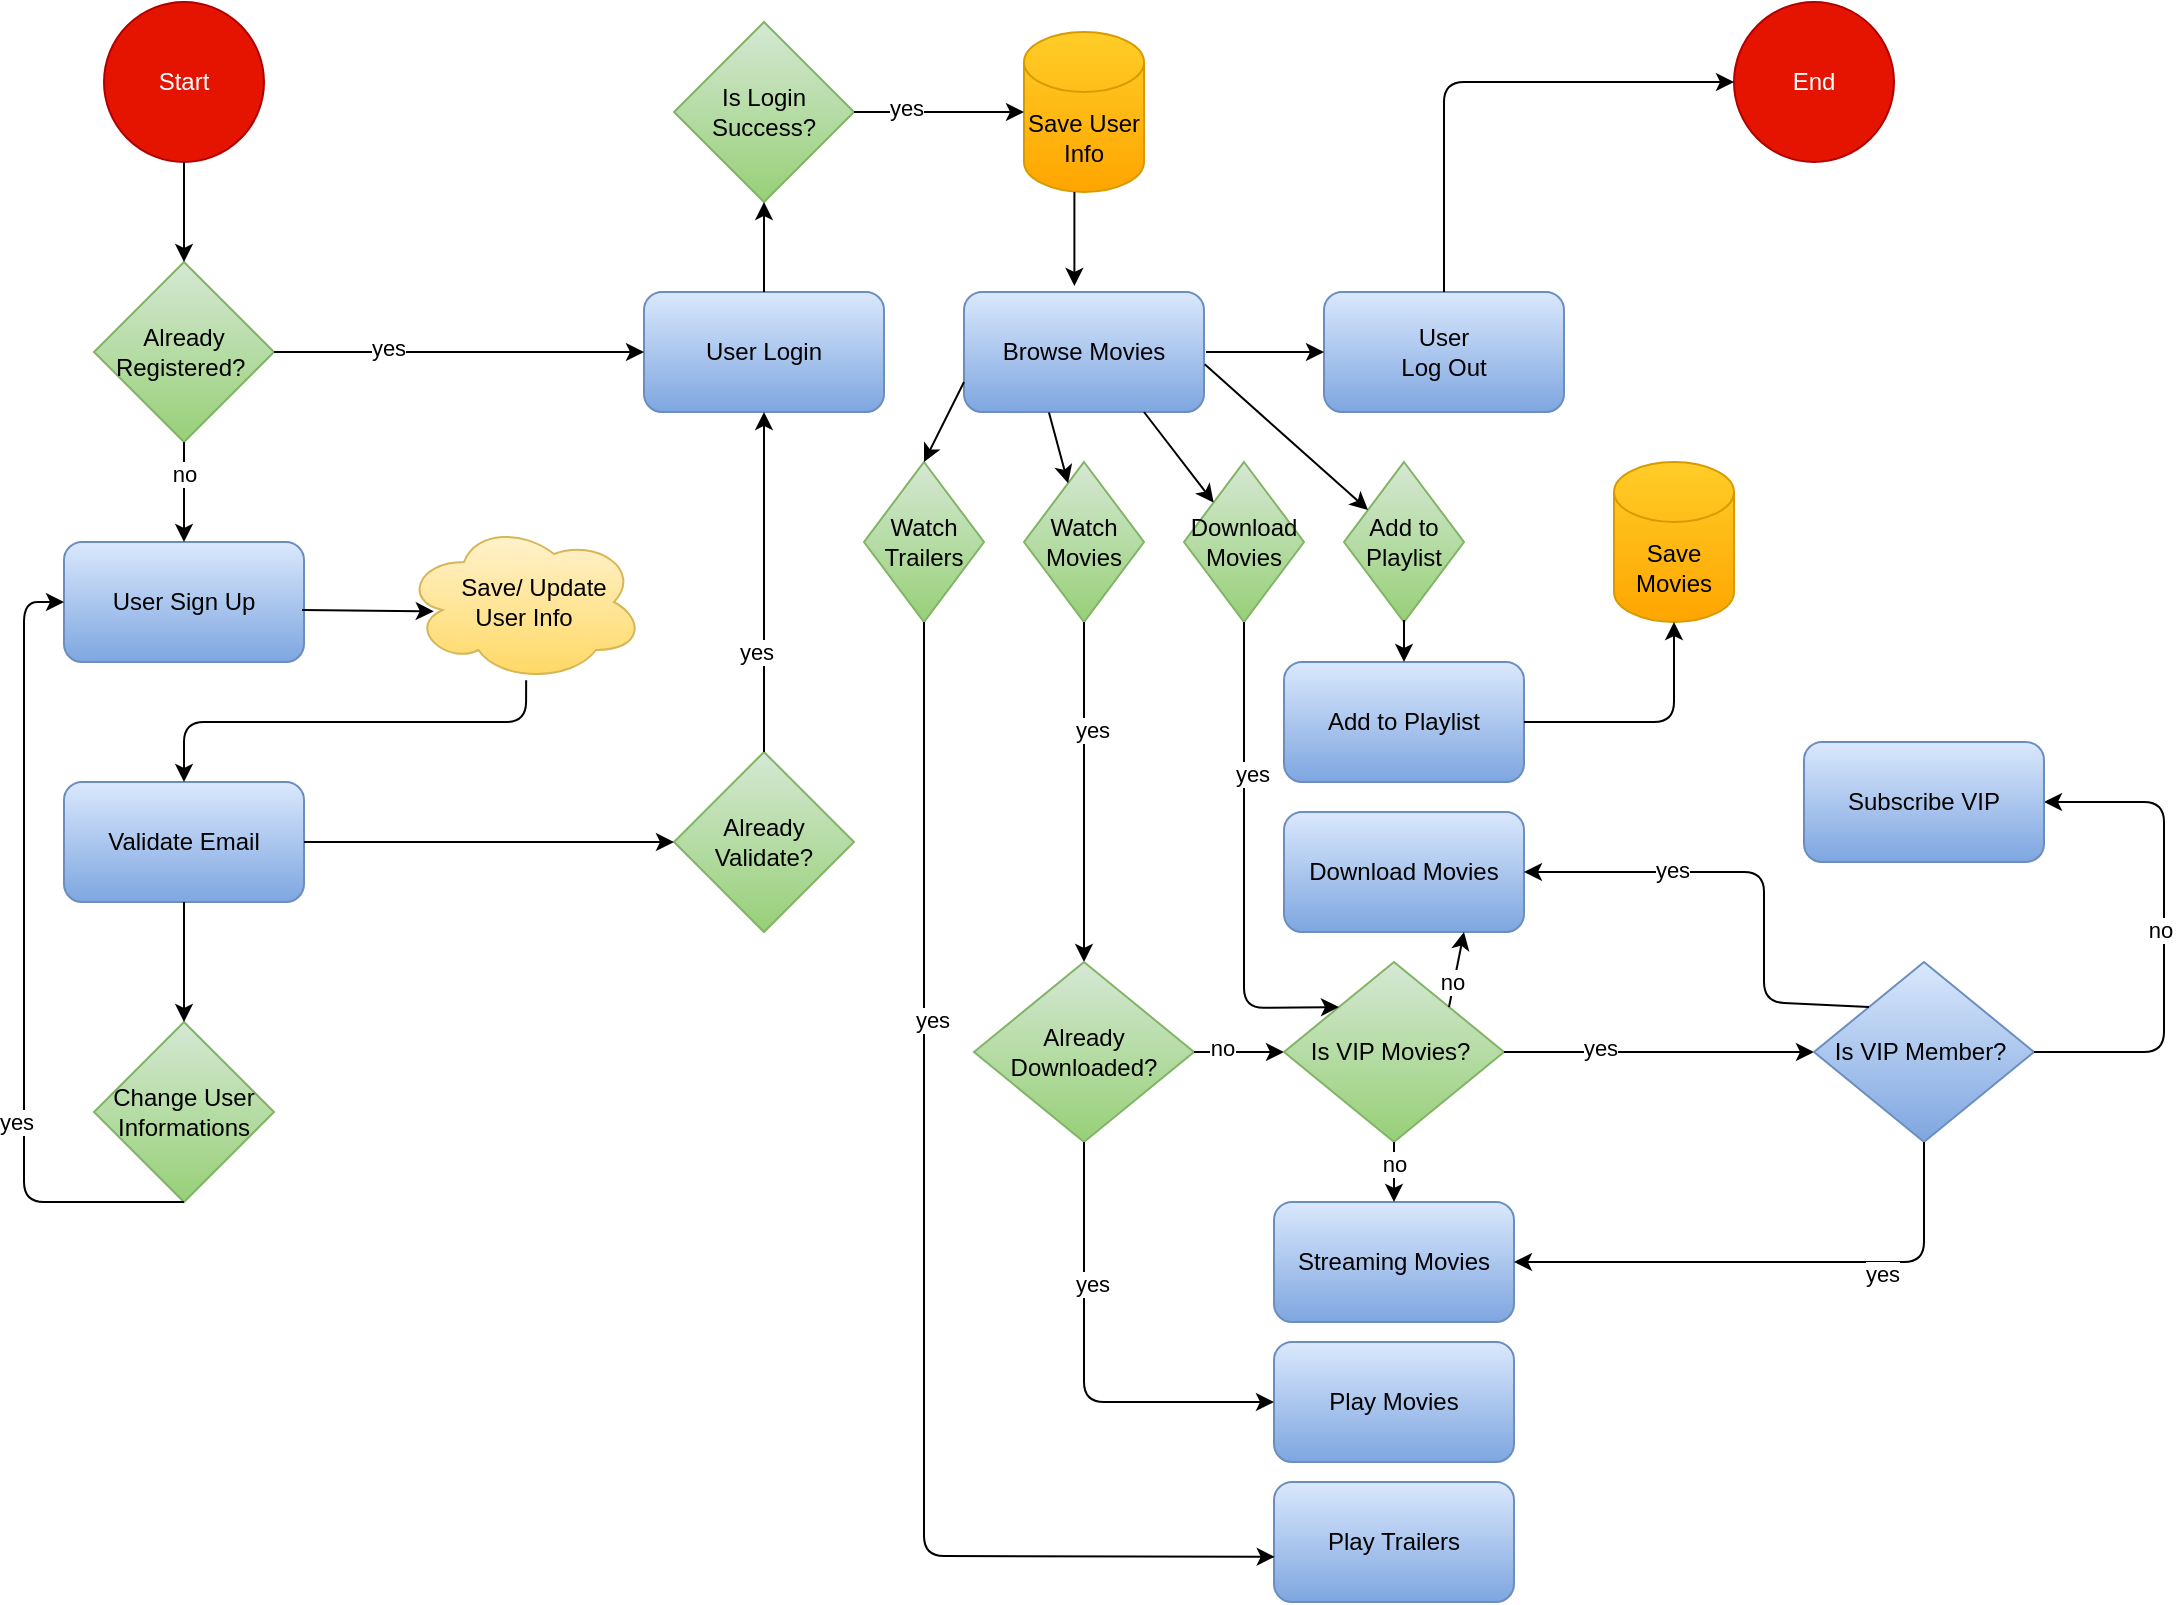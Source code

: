 <mxfile version="14.5.7" type="device"><diagram name="Page-1" id="74e2e168-ea6b-b213-b513-2b3c1d86103e"><mxGraphModel dx="2121" dy="511" grid="1" gridSize="10" guides="1" tooltips="1" connect="1" arrows="1" fold="1" page="1" pageScale="1" pageWidth="1100" pageHeight="850" background="#ffffff" math="0" shadow="0"><root><mxCell id="0"/><mxCell id="1" parent="0"/><mxCell id="7zUuKnDieHux-1W9D7cR-1" value="Start" style="ellipse;whiteSpace=wrap;html=1;aspect=fixed;fillColor=#e51400;strokeColor=#B20000;fontColor=#ffffff;" parent="1" vertex="1"><mxGeometry x="50" y="20" width="80" height="80" as="geometry"/></mxCell><mxCell id="7zUuKnDieHux-1W9D7cR-2" value="Already Registered?&amp;nbsp;" style="rhombus;whiteSpace=wrap;html=1;fillColor=#d5e8d4;strokeColor=#82b366;gradientColor=#97d077;" parent="1" vertex="1"><mxGeometry x="45" y="150" width="90" height="90" as="geometry"/></mxCell><mxCell id="7zUuKnDieHux-1W9D7cR-5" value="User Login" style="rounded=1;whiteSpace=wrap;html=1;fillColor=#dae8fc;strokeColor=#6c8ebf;gradientColor=#7ea6e0;" parent="1" vertex="1"><mxGeometry x="320" y="165" width="120" height="60" as="geometry"/></mxCell><mxCell id="7zUuKnDieHux-1W9D7cR-6" value="Save User Info" style="shape=cylinder3;whiteSpace=wrap;html=1;boundedLbl=1;backgroundOutline=1;size=15;gradientColor=#ffa500;fillColor=#ffcd28;strokeColor=#d79b00;" parent="1" vertex="1"><mxGeometry x="510" y="35" width="60" height="80" as="geometry"/></mxCell><mxCell id="7zUuKnDieHux-1W9D7cR-7" value="User Sign Up" style="rounded=1;whiteSpace=wrap;html=1;fillColor=#dae8fc;strokeColor=#6c8ebf;gradientColor=#7ea6e0;" parent="1" vertex="1"><mxGeometry x="30" y="290" width="120" height="60" as="geometry"/></mxCell><mxCell id="7zUuKnDieHux-1W9D7cR-8" value="" style="endArrow=classic;html=1;exitX=0.5;exitY=1;exitDx=0;exitDy=0;" parent="1" source="7zUuKnDieHux-1W9D7cR-1" target="7zUuKnDieHux-1W9D7cR-2" edge="1"><mxGeometry width="50" height="50" relative="1" as="geometry"><mxPoint x="120" y="160" as="sourcePoint"/><mxPoint x="170" y="110" as="targetPoint"/></mxGeometry></mxCell><mxCell id="7zUuKnDieHux-1W9D7cR-9" value="" style="endArrow=classic;html=1;exitX=1;exitY=0.5;exitDx=0;exitDy=0;entryX=0;entryY=0.5;entryDx=0;entryDy=0;" parent="1" source="7zUuKnDieHux-1W9D7cR-2" target="7zUuKnDieHux-1W9D7cR-5" edge="1"><mxGeometry width="50" height="50" relative="1" as="geometry"><mxPoint x="240" y="320" as="sourcePoint"/><mxPoint x="290" y="270" as="targetPoint"/></mxGeometry></mxCell><mxCell id="7zUuKnDieHux-1W9D7cR-10" value="yes" style="edgeLabel;html=1;align=center;verticalAlign=middle;resizable=0;points=[];" parent="7zUuKnDieHux-1W9D7cR-9" vertex="1" connectable="0"><mxGeometry x="-0.388" y="4" relative="1" as="geometry"><mxPoint y="2" as="offset"/></mxGeometry></mxCell><mxCell id="7zUuKnDieHux-1W9D7cR-11" value="" style="endArrow=classic;html=1;exitX=0.5;exitY=1;exitDx=0;exitDy=0;" parent="1" source="7zUuKnDieHux-1W9D7cR-2" target="7zUuKnDieHux-1W9D7cR-7" edge="1"><mxGeometry width="50" height="50" relative="1" as="geometry"><mxPoint x="115" y="205" as="sourcePoint"/><mxPoint x="200" y="205" as="targetPoint"/></mxGeometry></mxCell><mxCell id="7zUuKnDieHux-1W9D7cR-12" value="no" style="edgeLabel;html=1;align=center;verticalAlign=middle;resizable=0;points=[];" parent="7zUuKnDieHux-1W9D7cR-11" vertex="1" connectable="0"><mxGeometry x="-0.388" y="4" relative="1" as="geometry"><mxPoint x="-4" as="offset"/></mxGeometry></mxCell><mxCell id="7zUuKnDieHux-1W9D7cR-14" value="Validate Email" style="rounded=1;whiteSpace=wrap;html=1;fillColor=#dae8fc;strokeColor=#6c8ebf;gradientColor=#7ea6e0;" parent="1" vertex="1"><mxGeometry x="30" y="410" width="120" height="60" as="geometry"/></mxCell><mxCell id="7zUuKnDieHux-1W9D7cR-15" value="" style="endArrow=classic;html=1;exitX=0.509;exitY=0.989;exitDx=0;exitDy=0;entryX=0.5;entryY=0;entryDx=0;entryDy=0;exitPerimeter=0;" parent="1" source="7zUuKnDieHux-1W9D7cR-20" target="7zUuKnDieHux-1W9D7cR-14" edge="1"><mxGeometry width="50" height="50" relative="1" as="geometry"><mxPoint x="110" y="375" as="sourcePoint"/><mxPoint x="110" y="425" as="targetPoint"/><Array as="points"><mxPoint x="261" y="380"/><mxPoint x="90" y="380"/></Array></mxGeometry></mxCell><mxCell id="7zUuKnDieHux-1W9D7cR-16" value="Already Validate?" style="rhombus;whiteSpace=wrap;html=1;fillColor=#d5e8d4;strokeColor=#82b366;gradientColor=#97d077;" parent="1" vertex="1"><mxGeometry x="335" y="395" width="90" height="90" as="geometry"/></mxCell><mxCell id="7zUuKnDieHux-1W9D7cR-20" value="&amp;nbsp; &amp;nbsp;Save/ Update &lt;br&gt;User Info" style="ellipse;shape=cloud;whiteSpace=wrap;html=1;gradientColor=#ffd966;fillColor=#fff2cc;strokeColor=#d6b656;" parent="1" vertex="1"><mxGeometry x="200" y="280" width="120" height="80" as="geometry"/></mxCell><mxCell id="7zUuKnDieHux-1W9D7cR-21" value="" style="endArrow=classic;html=1;entryX=0.124;entryY=0.558;entryDx=0;entryDy=0;entryPerimeter=0;" parent="1" target="7zUuKnDieHux-1W9D7cR-20" edge="1"><mxGeometry width="50" height="50" relative="1" as="geometry"><mxPoint x="149" y="324" as="sourcePoint"/><mxPoint x="210" y="324" as="targetPoint"/></mxGeometry></mxCell><mxCell id="7zUuKnDieHux-1W9D7cR-24" value="Change User Informations" style="rhombus;whiteSpace=wrap;html=1;fillColor=#d5e8d4;strokeColor=#82b366;gradientColor=#97d077;" parent="1" vertex="1"><mxGeometry x="45" y="530" width="90" height="90" as="geometry"/></mxCell><mxCell id="7zUuKnDieHux-1W9D7cR-30" value="" style="endArrow=classic;html=1;exitX=0.5;exitY=1;exitDx=0;exitDy=0;entryX=0;entryY=0.5;entryDx=0;entryDy=0;" parent="1" source="7zUuKnDieHux-1W9D7cR-24" target="7zUuKnDieHux-1W9D7cR-7" edge="1"><mxGeometry width="50" height="50" relative="1" as="geometry"><mxPoint x="145" y="205" as="sourcePoint"/><mxPoint x="330" y="205" as="targetPoint"/><Array as="points"><mxPoint x="10" y="620"/><mxPoint x="10" y="575"/><mxPoint x="10" y="320"/></Array></mxGeometry></mxCell><mxCell id="7zUuKnDieHux-1W9D7cR-31" value="yes" style="edgeLabel;html=1;align=center;verticalAlign=middle;resizable=0;points=[];" parent="7zUuKnDieHux-1W9D7cR-30" vertex="1" connectable="0"><mxGeometry x="-0.388" y="4" relative="1" as="geometry"><mxPoint y="2" as="offset"/></mxGeometry></mxCell><mxCell id="7zUuKnDieHux-1W9D7cR-32" value="" style="endArrow=classic;html=1;exitX=0.5;exitY=1;exitDx=0;exitDy=0;" parent="1" source="7zUuKnDieHux-1W9D7cR-14" target="7zUuKnDieHux-1W9D7cR-24" edge="1"><mxGeometry width="50" height="50" relative="1" as="geometry"><mxPoint x="100" y="110" as="sourcePoint"/><mxPoint x="100" y="160" as="targetPoint"/></mxGeometry></mxCell><mxCell id="7zUuKnDieHux-1W9D7cR-33" value="" style="endArrow=classic;html=1;exitX=1;exitY=0.5;exitDx=0;exitDy=0;entryX=0;entryY=0.5;entryDx=0;entryDy=0;" parent="1" source="7zUuKnDieHux-1W9D7cR-14" target="7zUuKnDieHux-1W9D7cR-16" edge="1"><mxGeometry width="50" height="50" relative="1" as="geometry"><mxPoint x="100" y="110" as="sourcePoint"/><mxPoint x="100" y="160" as="targetPoint"/></mxGeometry></mxCell><mxCell id="7zUuKnDieHux-1W9D7cR-34" value="" style="endArrow=classic;html=1;exitX=0.5;exitY=0;exitDx=0;exitDy=0;" parent="1" source="7zUuKnDieHux-1W9D7cR-16" target="7zUuKnDieHux-1W9D7cR-5" edge="1"><mxGeometry width="50" height="50" relative="1" as="geometry"><mxPoint x="145" y="205" as="sourcePoint"/><mxPoint x="380" y="230" as="targetPoint"/></mxGeometry></mxCell><mxCell id="7zUuKnDieHux-1W9D7cR-35" value="yes" style="edgeLabel;html=1;align=center;verticalAlign=middle;resizable=0;points=[];" parent="7zUuKnDieHux-1W9D7cR-34" vertex="1" connectable="0"><mxGeometry x="-0.388" y="4" relative="1" as="geometry"><mxPoint y="2" as="offset"/></mxGeometry></mxCell><mxCell id="7zUuKnDieHux-1W9D7cR-37" value="Is Login Success?" style="rhombus;whiteSpace=wrap;html=1;fillColor=#d5e8d4;strokeColor=#82b366;gradientColor=#97d077;" parent="1" vertex="1"><mxGeometry x="335" y="30" width="90" height="90" as="geometry"/></mxCell><mxCell id="7zUuKnDieHux-1W9D7cR-39" value="" style="endArrow=classic;html=1;exitX=0.5;exitY=0;exitDx=0;exitDy=0;entryX=0.5;entryY=1;entryDx=0;entryDy=0;" parent="1" source="7zUuKnDieHux-1W9D7cR-5" target="7zUuKnDieHux-1W9D7cR-37" edge="1"><mxGeometry width="50" height="50" relative="1" as="geometry"><mxPoint x="100" y="110" as="sourcePoint"/><mxPoint x="100" y="160" as="targetPoint"/></mxGeometry></mxCell><mxCell id="7zUuKnDieHux-1W9D7cR-40" value="" style="endArrow=classic;html=1;exitX=1;exitY=0.5;exitDx=0;exitDy=0;entryX=0;entryY=0.5;entryDx=0;entryDy=0;entryPerimeter=0;" parent="1" source="7zUuKnDieHux-1W9D7cR-37" target="7zUuKnDieHux-1W9D7cR-6" edge="1"><mxGeometry width="50" height="50" relative="1" as="geometry"><mxPoint x="145" y="205" as="sourcePoint"/><mxPoint x="330" y="205" as="targetPoint"/></mxGeometry></mxCell><mxCell id="7zUuKnDieHux-1W9D7cR-41" value="yes" style="edgeLabel;html=1;align=center;verticalAlign=middle;resizable=0;points=[];" parent="7zUuKnDieHux-1W9D7cR-40" vertex="1" connectable="0"><mxGeometry x="-0.388" y="4" relative="1" as="geometry"><mxPoint y="2" as="offset"/></mxGeometry></mxCell><mxCell id="7zUuKnDieHux-1W9D7cR-42" value="Browse Movies" style="rounded=1;whiteSpace=wrap;html=1;fillColor=#dae8fc;strokeColor=#6c8ebf;gradientColor=#7ea6e0;" parent="1" vertex="1"><mxGeometry x="480" y="165" width="120" height="60" as="geometry"/></mxCell><mxCell id="7zUuKnDieHux-1W9D7cR-43" value="" style="endArrow=classic;html=1;exitX=0.42;exitY=1;exitDx=0;exitDy=0;exitPerimeter=0;entryX=0.46;entryY=-0.05;entryDx=0;entryDy=0;entryPerimeter=0;" parent="1" source="7zUuKnDieHux-1W9D7cR-6" target="7zUuKnDieHux-1W9D7cR-42" edge="1"><mxGeometry width="50" height="50" relative="1" as="geometry"><mxPoint x="100" y="110" as="sourcePoint"/><mxPoint x="507" y="162" as="targetPoint"/></mxGeometry></mxCell><mxCell id="7zUuKnDieHux-1W9D7cR-44" value="Play Trailers" style="rounded=1;whiteSpace=wrap;html=1;fillColor=#dae8fc;strokeColor=#6c8ebf;gradientColor=#7ea6e0;" parent="1" vertex="1"><mxGeometry x="635" y="760" width="120" height="60" as="geometry"/></mxCell><mxCell id="7zUuKnDieHux-1W9D7cR-45" value="Watch Trailers" style="rhombus;whiteSpace=wrap;html=1;gradientColor=#97d077;fillColor=#d5e8d4;strokeColor=#82b366;" parent="1" vertex="1"><mxGeometry x="430" y="250" width="60" height="80" as="geometry"/></mxCell><mxCell id="7zUuKnDieHux-1W9D7cR-47" value="" style="endArrow=classic;html=1;exitX=0.5;exitY=1;exitDx=0;exitDy=0;entryX=0.003;entryY=0.623;entryDx=0;entryDy=0;entryPerimeter=0;" parent="1" source="7zUuKnDieHux-1W9D7cR-45" target="7zUuKnDieHux-1W9D7cR-44" edge="1"><mxGeometry width="50" height="50" relative="1" as="geometry"><mxPoint x="390" y="405" as="sourcePoint"/><mxPoint x="390" y="235" as="targetPoint"/><Array as="points"><mxPoint x="460" y="447"/><mxPoint x="460" y="637"/><mxPoint x="460" y="797"/></Array></mxGeometry></mxCell><mxCell id="7zUuKnDieHux-1W9D7cR-48" value="yes" style="edgeLabel;html=1;align=center;verticalAlign=middle;resizable=0;points=[];" parent="7zUuKnDieHux-1W9D7cR-47" vertex="1" connectable="0"><mxGeometry x="-0.388" y="4" relative="1" as="geometry"><mxPoint y="2" as="offset"/></mxGeometry></mxCell><mxCell id="7zUuKnDieHux-1W9D7cR-50" value="Watch Movies" style="rhombus;whiteSpace=wrap;html=1;gradientColor=#97d077;fillColor=#d5e8d4;strokeColor=#82b366;" parent="1" vertex="1"><mxGeometry x="510" y="250" width="60" height="80" as="geometry"/></mxCell><mxCell id="7zUuKnDieHux-1W9D7cR-51" value="Add to Playlist" style="rhombus;whiteSpace=wrap;html=1;gradientColor=#97d077;fillColor=#d5e8d4;strokeColor=#82b366;" parent="1" vertex="1"><mxGeometry x="670" y="250" width="60" height="80" as="geometry"/></mxCell><mxCell id="7zUuKnDieHux-1W9D7cR-52" value="Download Movies" style="rhombus;whiteSpace=wrap;html=1;gradientColor=#97d077;fillColor=#d5e8d4;strokeColor=#82b366;" parent="1" vertex="1"><mxGeometry x="590" y="250" width="60" height="80" as="geometry"/></mxCell><mxCell id="7zUuKnDieHux-1W9D7cR-53" value="Play Movies" style="rounded=1;whiteSpace=wrap;html=1;fillColor=#dae8fc;strokeColor=#6c8ebf;gradientColor=#7ea6e0;" parent="1" vertex="1"><mxGeometry x="635" y="690" width="120" height="60" as="geometry"/></mxCell><mxCell id="7zUuKnDieHux-1W9D7cR-54" value="" style="endArrow=classic;html=1;exitX=0.5;exitY=1;exitDx=0;exitDy=0;" parent="1" source="7zUuKnDieHux-1W9D7cR-50" target="7zUuKnDieHux-1W9D7cR-73" edge="1"><mxGeometry width="50" height="50" relative="1" as="geometry"><mxPoint x="470" y="340" as="sourcePoint"/><mxPoint x="540" y="480" as="targetPoint"/><Array as="points"/></mxGeometry></mxCell><mxCell id="7zUuKnDieHux-1W9D7cR-55" value="yes" style="edgeLabel;html=1;align=center;verticalAlign=middle;resizable=0;points=[];" parent="7zUuKnDieHux-1W9D7cR-54" vertex="1" connectable="0"><mxGeometry x="-0.388" y="4" relative="1" as="geometry"><mxPoint y="2" as="offset"/></mxGeometry></mxCell><mxCell id="7zUuKnDieHux-1W9D7cR-56" value="Add to Playlist" style="rounded=1;whiteSpace=wrap;html=1;fillColor=#dae8fc;strokeColor=#6c8ebf;gradientColor=#7ea6e0;" parent="1" vertex="1"><mxGeometry x="640" y="350" width="120" height="60" as="geometry"/></mxCell><mxCell id="7zUuKnDieHux-1W9D7cR-61" value="Download Movies" style="rounded=1;whiteSpace=wrap;html=1;fillColor=#dae8fc;strokeColor=#6c8ebf;gradientColor=#7ea6e0;" parent="1" vertex="1"><mxGeometry x="640" y="425" width="120" height="60" as="geometry"/></mxCell><mxCell id="7zUuKnDieHux-1W9D7cR-66" value="" style="endArrow=classic;html=1;exitX=0;exitY=0.75;exitDx=0;exitDy=0;entryX=0.5;entryY=0;entryDx=0;entryDy=0;" parent="1" source="7zUuKnDieHux-1W9D7cR-42" target="7zUuKnDieHux-1W9D7cR-45" edge="1"><mxGeometry width="50" height="50" relative="1" as="geometry"><mxPoint x="390" y="175" as="sourcePoint"/><mxPoint x="390" y="130" as="targetPoint"/></mxGeometry></mxCell><mxCell id="7zUuKnDieHux-1W9D7cR-67" value="" style="endArrow=classic;html=1;exitX=0.354;exitY=1.005;exitDx=0;exitDy=0;exitPerimeter=0;" parent="1" source="7zUuKnDieHux-1W9D7cR-42" target="7zUuKnDieHux-1W9D7cR-50" edge="1"><mxGeometry width="50" height="50" relative="1" as="geometry"><mxPoint x="490" y="220" as="sourcePoint"/><mxPoint x="470" y="260" as="targetPoint"/></mxGeometry></mxCell><mxCell id="7zUuKnDieHux-1W9D7cR-70" value="Save Movies" style="shape=cylinder3;whiteSpace=wrap;html=1;boundedLbl=1;backgroundOutline=1;size=15;gradientColor=#ffa500;fillColor=#ffcd28;strokeColor=#d79b00;" parent="1" vertex="1"><mxGeometry x="805" y="250" width="60" height="80" as="geometry"/></mxCell><mxCell id="7zUuKnDieHux-1W9D7cR-72" value="" style="endArrow=classic;html=1;exitX=1;exitY=0.5;exitDx=0;exitDy=0;entryX=0.5;entryY=1;entryDx=0;entryDy=0;entryPerimeter=0;" parent="1" source="7zUuKnDieHux-1W9D7cR-56" target="7zUuKnDieHux-1W9D7cR-70" edge="1"><mxGeometry width="50" height="50" relative="1" as="geometry"><mxPoint x="750" y="430" as="sourcePoint"/><mxPoint x="800.72" y="446.32" as="targetPoint"/><Array as="points"><mxPoint x="835" y="380"/></Array></mxGeometry></mxCell><mxCell id="7zUuKnDieHux-1W9D7cR-73" value="Already Downloaded?" style="rhombus;whiteSpace=wrap;html=1;gradientColor=#97d077;fillColor=#d5e8d4;strokeColor=#82b366;" parent="1" vertex="1"><mxGeometry x="485" y="500" width="110" height="90" as="geometry"/></mxCell><mxCell id="7zUuKnDieHux-1W9D7cR-75" value="Streaming Movies" style="rounded=1;whiteSpace=wrap;html=1;fillColor=#dae8fc;strokeColor=#6c8ebf;gradientColor=#7ea6e0;" parent="1" vertex="1"><mxGeometry x="635" y="620" width="120" height="60" as="geometry"/></mxCell><mxCell id="7zUuKnDieHux-1W9D7cR-76" value="" style="endArrow=classic;html=1;exitX=0.5;exitY=1;exitDx=0;exitDy=0;entryX=0;entryY=0.5;entryDx=0;entryDy=0;" parent="1" source="7zUuKnDieHux-1W9D7cR-73" target="7zUuKnDieHux-1W9D7cR-53" edge="1"><mxGeometry width="50" height="50" relative="1" as="geometry"><mxPoint x="550" y="340" as="sourcePoint"/><mxPoint x="545" y="495" as="targetPoint"/><Array as="points"><mxPoint x="540" y="720"/></Array></mxGeometry></mxCell><mxCell id="7zUuKnDieHux-1W9D7cR-77" value="yes" style="edgeLabel;html=1;align=center;verticalAlign=middle;resizable=0;points=[];" parent="7zUuKnDieHux-1W9D7cR-76" vertex="1" connectable="0"><mxGeometry x="-0.388" y="4" relative="1" as="geometry"><mxPoint y="2" as="offset"/></mxGeometry></mxCell><mxCell id="7zUuKnDieHux-1W9D7cR-78" value="" style="endArrow=classic;html=1;" parent="1" source="7zUuKnDieHux-1W9D7cR-73" target="7zUuKnDieHux-1W9D7cR-80" edge="1"><mxGeometry width="50" height="50" relative="1" as="geometry"><mxPoint x="545" y="585" as="sourcePoint"/><mxPoint x="630" y="730" as="targetPoint"/><Array as="points"/></mxGeometry></mxCell><mxCell id="7zUuKnDieHux-1W9D7cR-79" value="no" style="edgeLabel;html=1;align=center;verticalAlign=middle;resizable=0;points=[];" parent="7zUuKnDieHux-1W9D7cR-78" vertex="1" connectable="0"><mxGeometry x="-0.388" y="4" relative="1" as="geometry"><mxPoint y="2" as="offset"/></mxGeometry></mxCell><mxCell id="7zUuKnDieHux-1W9D7cR-80" value="Is VIP Movies?&amp;nbsp;" style="rhombus;whiteSpace=wrap;html=1;gradientColor=#97d077;fillColor=#d5e8d4;strokeColor=#82b366;" parent="1" vertex="1"><mxGeometry x="640" y="500" width="110" height="90" as="geometry"/></mxCell><mxCell id="7zUuKnDieHux-1W9D7cR-81" value="" style="endArrow=classic;html=1;exitX=0.5;exitY=1;exitDx=0;exitDy=0;entryX=0.5;entryY=0;entryDx=0;entryDy=0;" parent="1" source="7zUuKnDieHux-1W9D7cR-80" edge="1" target="7zUuKnDieHux-1W9D7cR-75"><mxGeometry width="50" height="50" relative="1" as="geometry"><mxPoint x="584.875" y="552.375" as="sourcePoint"/><mxPoint x="680" y="650" as="targetPoint"/><Array as="points"/></mxGeometry></mxCell><mxCell id="7zUuKnDieHux-1W9D7cR-82" value="no" style="edgeLabel;html=1;align=center;verticalAlign=middle;resizable=0;points=[];" parent="7zUuKnDieHux-1W9D7cR-81" vertex="1" connectable="0"><mxGeometry x="-0.388" y="4" relative="1" as="geometry"><mxPoint x="-4" y="2" as="offset"/></mxGeometry></mxCell><mxCell id="7zUuKnDieHux-1W9D7cR-83" value="" style="endArrow=classic;html=1;entryX=0;entryY=0.5;entryDx=0;entryDy=0;" parent="1" source="7zUuKnDieHux-1W9D7cR-80" target="7zUuKnDieHux-1W9D7cR-85" edge="1"><mxGeometry width="50" height="50" relative="1" as="geometry"><mxPoint x="690" y="340" as="sourcePoint"/><mxPoint x="780" y="570" as="targetPoint"/></mxGeometry></mxCell><mxCell id="7zUuKnDieHux-1W9D7cR-84" value="yes" style="edgeLabel;html=1;align=center;verticalAlign=middle;resizable=0;points=[];" parent="7zUuKnDieHux-1W9D7cR-83" vertex="1" connectable="0"><mxGeometry x="-0.388" y="4" relative="1" as="geometry"><mxPoint y="2" as="offset"/></mxGeometry></mxCell><mxCell id="7zUuKnDieHux-1W9D7cR-85" value="Is VIP Member?&amp;nbsp;" style="rhombus;whiteSpace=wrap;html=1;fillColor=#dae8fc;strokeColor=#6c8ebf;gradientColor=#7ea6e0;" parent="1" vertex="1"><mxGeometry x="905" y="500" width="110" height="90" as="geometry"/></mxCell><mxCell id="7zUuKnDieHux-1W9D7cR-87" value="" style="endArrow=classic;html=1;entryX=1;entryY=0.5;entryDx=0;entryDy=0;exitX=0.5;exitY=1;exitDx=0;exitDy=0;" parent="1" source="7zUuKnDieHux-1W9D7cR-85" target="7zUuKnDieHux-1W9D7cR-75" edge="1"><mxGeometry width="50" height="50" relative="1" as="geometry"><mxPoint x="745" y="585" as="sourcePoint"/><mxPoint x="790" y="585" as="targetPoint"/><Array as="points"><mxPoint x="960" y="650"/></Array></mxGeometry></mxCell><mxCell id="7zUuKnDieHux-1W9D7cR-88" value="yes" style="edgeLabel;html=1;align=center;verticalAlign=middle;resizable=0;points=[];" parent="7zUuKnDieHux-1W9D7cR-87" vertex="1" connectable="0"><mxGeometry x="-0.388" y="4" relative="1" as="geometry"><mxPoint y="2" as="offset"/></mxGeometry></mxCell><mxCell id="7zUuKnDieHux-1W9D7cR-89" value="" style="endArrow=classic;html=1;exitX=1;exitY=0.5;exitDx=0;exitDy=0;entryX=1;entryY=0.5;entryDx=0;entryDy=0;" parent="1" source="7zUuKnDieHux-1W9D7cR-85" target="7zUuKnDieHux-1W9D7cR-91" edge="1"><mxGeometry width="50" height="50" relative="1" as="geometry"><mxPoint x="584.875" y="552.375" as="sourcePoint"/><mxPoint x="950" y="410" as="targetPoint"/><Array as="points"><mxPoint x="1080" y="545"/><mxPoint x="1080" y="420"/></Array></mxGeometry></mxCell><mxCell id="7zUuKnDieHux-1W9D7cR-90" value="no" style="edgeLabel;html=1;align=center;verticalAlign=middle;resizable=0;points=[];" parent="7zUuKnDieHux-1W9D7cR-89" vertex="1" connectable="0"><mxGeometry x="-0.388" y="4" relative="1" as="geometry"><mxPoint x="2" y="-50" as="offset"/></mxGeometry></mxCell><mxCell id="7zUuKnDieHux-1W9D7cR-91" value="Subscribe VIP" style="rounded=1;whiteSpace=wrap;html=1;fillColor=#dae8fc;strokeColor=#6c8ebf;gradientColor=#7ea6e0;" parent="1" vertex="1"><mxGeometry x="900" y="390" width="120" height="60" as="geometry"/></mxCell><mxCell id="7zUuKnDieHux-1W9D7cR-92" value="" style="endArrow=classic;html=1;exitX=0.75;exitY=1;exitDx=0;exitDy=0;" parent="1" source="7zUuKnDieHux-1W9D7cR-42" target="7zUuKnDieHux-1W9D7cR-52" edge="1"><mxGeometry width="50" height="50" relative="1" as="geometry"><mxPoint x="532.48" y="235.3" as="sourcePoint"/><mxPoint x="542.042" y="270.611" as="targetPoint"/></mxGeometry></mxCell><mxCell id="7zUuKnDieHux-1W9D7cR-93" value="" style="endArrow=classic;html=1;exitX=1.003;exitY=0.603;exitDx=0;exitDy=0;exitPerimeter=0;" parent="1" source="7zUuKnDieHux-1W9D7cR-42" target="7zUuKnDieHux-1W9D7cR-51" edge="1"><mxGeometry width="50" height="50" relative="1" as="geometry"><mxPoint x="580" y="235" as="sourcePoint"/><mxPoint x="614.81" y="280.253" as="targetPoint"/></mxGeometry></mxCell><mxCell id="7zUuKnDieHux-1W9D7cR-94" value="" style="endArrow=classic;html=1;" parent="1" edge="1"><mxGeometry width="50" height="50" relative="1" as="geometry"><mxPoint x="700" y="329" as="sourcePoint"/><mxPoint x="700" y="350" as="targetPoint"/></mxGeometry></mxCell><mxCell id="7zUuKnDieHux-1W9D7cR-96" value="" style="endArrow=classic;html=1;exitX=0.5;exitY=1;exitDx=0;exitDy=0;entryX=0;entryY=0;entryDx=0;entryDy=0;" parent="1" source="7zUuKnDieHux-1W9D7cR-52" target="7zUuKnDieHux-1W9D7cR-80" edge="1"><mxGeometry width="50" height="50" relative="1" as="geometry"><mxPoint x="550" y="340" as="sourcePoint"/><mxPoint x="545" y="495" as="targetPoint"/><Array as="points"><mxPoint x="620" y="523"/></Array></mxGeometry></mxCell><mxCell id="7zUuKnDieHux-1W9D7cR-97" value="yes" style="edgeLabel;html=1;align=center;verticalAlign=middle;resizable=0;points=[];" parent="7zUuKnDieHux-1W9D7cR-96" vertex="1" connectable="0"><mxGeometry x="-0.388" y="4" relative="1" as="geometry"><mxPoint y="2" as="offset"/></mxGeometry></mxCell><mxCell id="7zUuKnDieHux-1W9D7cR-99" value="" style="endArrow=classic;html=1;exitX=1;exitY=0;exitDx=0;exitDy=0;entryX=0.75;entryY=1;entryDx=0;entryDy=0;" parent="1" source="7zUuKnDieHux-1W9D7cR-80" target="7zUuKnDieHux-1W9D7cR-61" edge="1"><mxGeometry width="50" height="50" relative="1" as="geometry"><mxPoint x="715" y="630" as="sourcePoint"/><mxPoint x="690" y="660" as="targetPoint"/><Array as="points"/></mxGeometry></mxCell><mxCell id="7zUuKnDieHux-1W9D7cR-100" value="no" style="edgeLabel;html=1;align=center;verticalAlign=middle;resizable=0;points=[];" parent="7zUuKnDieHux-1W9D7cR-99" vertex="1" connectable="0"><mxGeometry x="-0.388" y="4" relative="1" as="geometry"><mxPoint x="3" y="-1" as="offset"/></mxGeometry></mxCell><mxCell id="7zUuKnDieHux-1W9D7cR-101" value="" style="endArrow=classic;html=1;entryX=1;entryY=0.5;entryDx=0;entryDy=0;exitX=0;exitY=0;exitDx=0;exitDy=0;" parent="1" source="7zUuKnDieHux-1W9D7cR-85" target="7zUuKnDieHux-1W9D7cR-61" edge="1"><mxGeometry width="50" height="50" relative="1" as="geometry"><mxPoint x="845" y="630" as="sourcePoint"/><mxPoint x="770" y="690" as="targetPoint"/><Array as="points"><mxPoint x="880" y="520"/><mxPoint x="880" y="455"/></Array></mxGeometry></mxCell><mxCell id="7zUuKnDieHux-1W9D7cR-102" value="yes" style="edgeLabel;html=1;align=center;verticalAlign=middle;resizable=0;points=[];" parent="7zUuKnDieHux-1W9D7cR-101" vertex="1" connectable="0"><mxGeometry x="-0.388" y="4" relative="1" as="geometry"><mxPoint x="-42" y="-46" as="offset"/></mxGeometry></mxCell><mxCell id="69-EqdqCAOR9mpQQ7mxe-1" value="User &lt;br&gt;Log Out" style="rounded=1;whiteSpace=wrap;html=1;fillColor=#dae8fc;strokeColor=#6c8ebf;gradientColor=#7ea6e0;" vertex="1" parent="1"><mxGeometry x="660" y="165" width="120" height="60" as="geometry"/></mxCell><mxCell id="69-EqdqCAOR9mpQQ7mxe-2" value="" style="endArrow=classic;html=1;entryX=0;entryY=0.5;entryDx=0;entryDy=0;" edge="1" parent="1" target="69-EqdqCAOR9mpQQ7mxe-1"><mxGeometry width="50" height="50" relative="1" as="geometry"><mxPoint x="601" y="195" as="sourcePoint"/><mxPoint x="692.02" y="283.973" as="targetPoint"/></mxGeometry></mxCell><mxCell id="69-EqdqCAOR9mpQQ7mxe-3" value="End" style="ellipse;whiteSpace=wrap;html=1;aspect=fixed;fillColor=#e51400;strokeColor=#B20000;fontColor=#ffffff;" vertex="1" parent="1"><mxGeometry x="865" y="20" width="80" height="80" as="geometry"/></mxCell><mxCell id="69-EqdqCAOR9mpQQ7mxe-4" value="" style="endArrow=classic;html=1;exitX=0.5;exitY=0;exitDx=0;exitDy=0;entryX=0;entryY=0.5;entryDx=0;entryDy=0;" edge="1" parent="1" source="69-EqdqCAOR9mpQQ7mxe-1" target="69-EqdqCAOR9mpQQ7mxe-3"><mxGeometry width="50" height="50" relative="1" as="geometry"><mxPoint x="610.36" y="211.18" as="sourcePoint"/><mxPoint x="692.02" y="283.973" as="targetPoint"/><Array as="points"><mxPoint x="720" y="60"/></Array></mxGeometry></mxCell></root></mxGraphModel></diagram></mxfile>